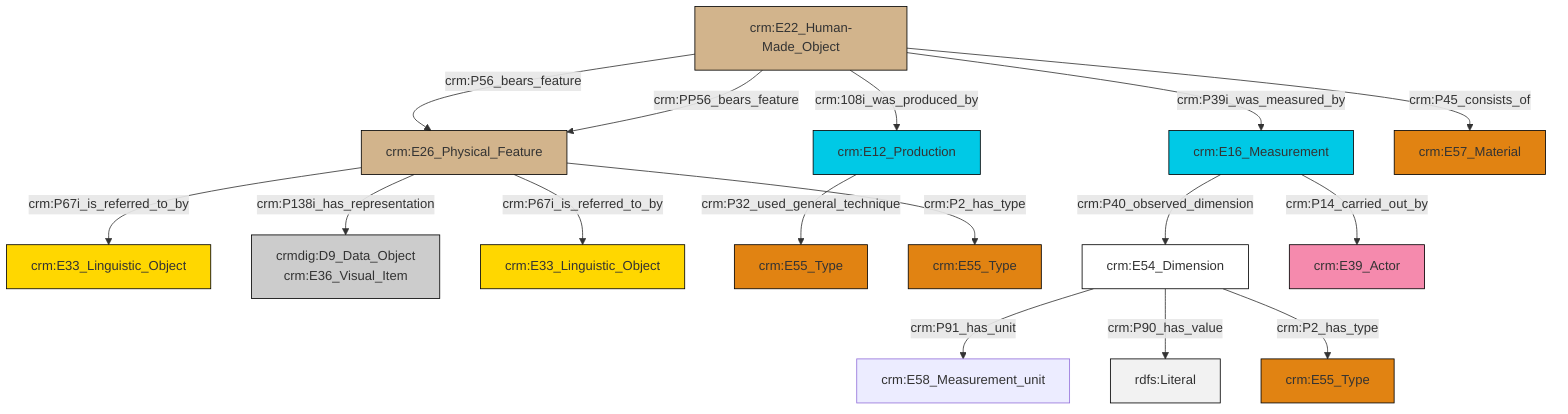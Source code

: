 graph TD
classDef Literal fill:#f2f2f2,stroke:#000000;
classDef CRM_Entity fill:#FFFFFF,stroke:#000000;
classDef Temporal_Entity fill:#00C9E6, stroke:#000000;
classDef Type fill:#E18312, stroke:#000000;
classDef Time-Span fill:#2C9C91, stroke:#000000;
classDef Appellation fill:#FFEB7F, stroke:#000000;
classDef Place fill:#008836, stroke:#000000;
classDef Persistent_Item fill:#B266B2, stroke:#000000;
classDef Conceptual_Object fill:#FFD700, stroke:#000000;
classDef Physical_Thing fill:#D2B48C, stroke:#000000;
classDef Actor fill:#f58aad, stroke:#000000;
classDef PC_Classes fill:#4ce600, stroke:#000000;
classDef Multi fill:#cccccc,stroke:#000000;

2["crm:E22_Human-Made_Object"]:::Physical_Thing -->|crm:P39i_was_measured_by| 3["crm:E16_Measurement"]:::Temporal_Entity
7["crm:E26_Physical_Feature"]:::Physical_Thing -->|crm:P67i_is_referred_to_by| 8["crm:E33_Linguistic_Object"]:::Conceptual_Object
2["crm:E22_Human-Made_Object"]:::Physical_Thing -->|crm:P56_bears_feature| 7["crm:E26_Physical_Feature"]:::Physical_Thing
9["crm:E12_Production"]:::Temporal_Entity -->|crm:P32_used_general_technique| 10["crm:E55_Type"]:::Type
15["crm:E54_Dimension"]:::CRM_Entity -->|crm:P91_has_unit| 16["crm:E58_Measurement_unit"]:::Default
3["crm:E16_Measurement"]:::Temporal_Entity -->|crm:P40_observed_dimension| 15["crm:E54_Dimension"]:::CRM_Entity
3["crm:E16_Measurement"]:::Temporal_Entity -->|crm:P14_carried_out_by| 19["crm:E39_Actor"]:::Actor
2["crm:E22_Human-Made_Object"]:::Physical_Thing -->|crm:P45_consists_of| 22["crm:E57_Material"]:::Type
15["crm:E54_Dimension"]:::CRM_Entity -->|crm:P90_has_value| 25[rdfs:Literal]:::Literal
2["crm:E22_Human-Made_Object"]:::Physical_Thing -->|crm:PP56_bears_feature| 7["crm:E26_Physical_Feature"]:::Physical_Thing
7["crm:E26_Physical_Feature"]:::Physical_Thing -->|crm:P2_has_type| 12["crm:E55_Type"]:::Type
15["crm:E54_Dimension"]:::CRM_Entity -->|crm:P2_has_type| 26["crm:E55_Type"]:::Type
2["crm:E22_Human-Made_Object"]:::Physical_Thing -->|crm:108i_was_produced_by| 9["crm:E12_Production"]:::Temporal_Entity
7["crm:E26_Physical_Feature"]:::Physical_Thing -->|crm:P67i_is_referred_to_by| 0["crm:E33_Linguistic_Object"]:::Conceptual_Object
7["crm:E26_Physical_Feature"]:::Physical_Thing -->|crm:P138i_has_representation| 4["crmdig:D9_Data_Object<br>crm:E36_Visual_Item"]:::Multi